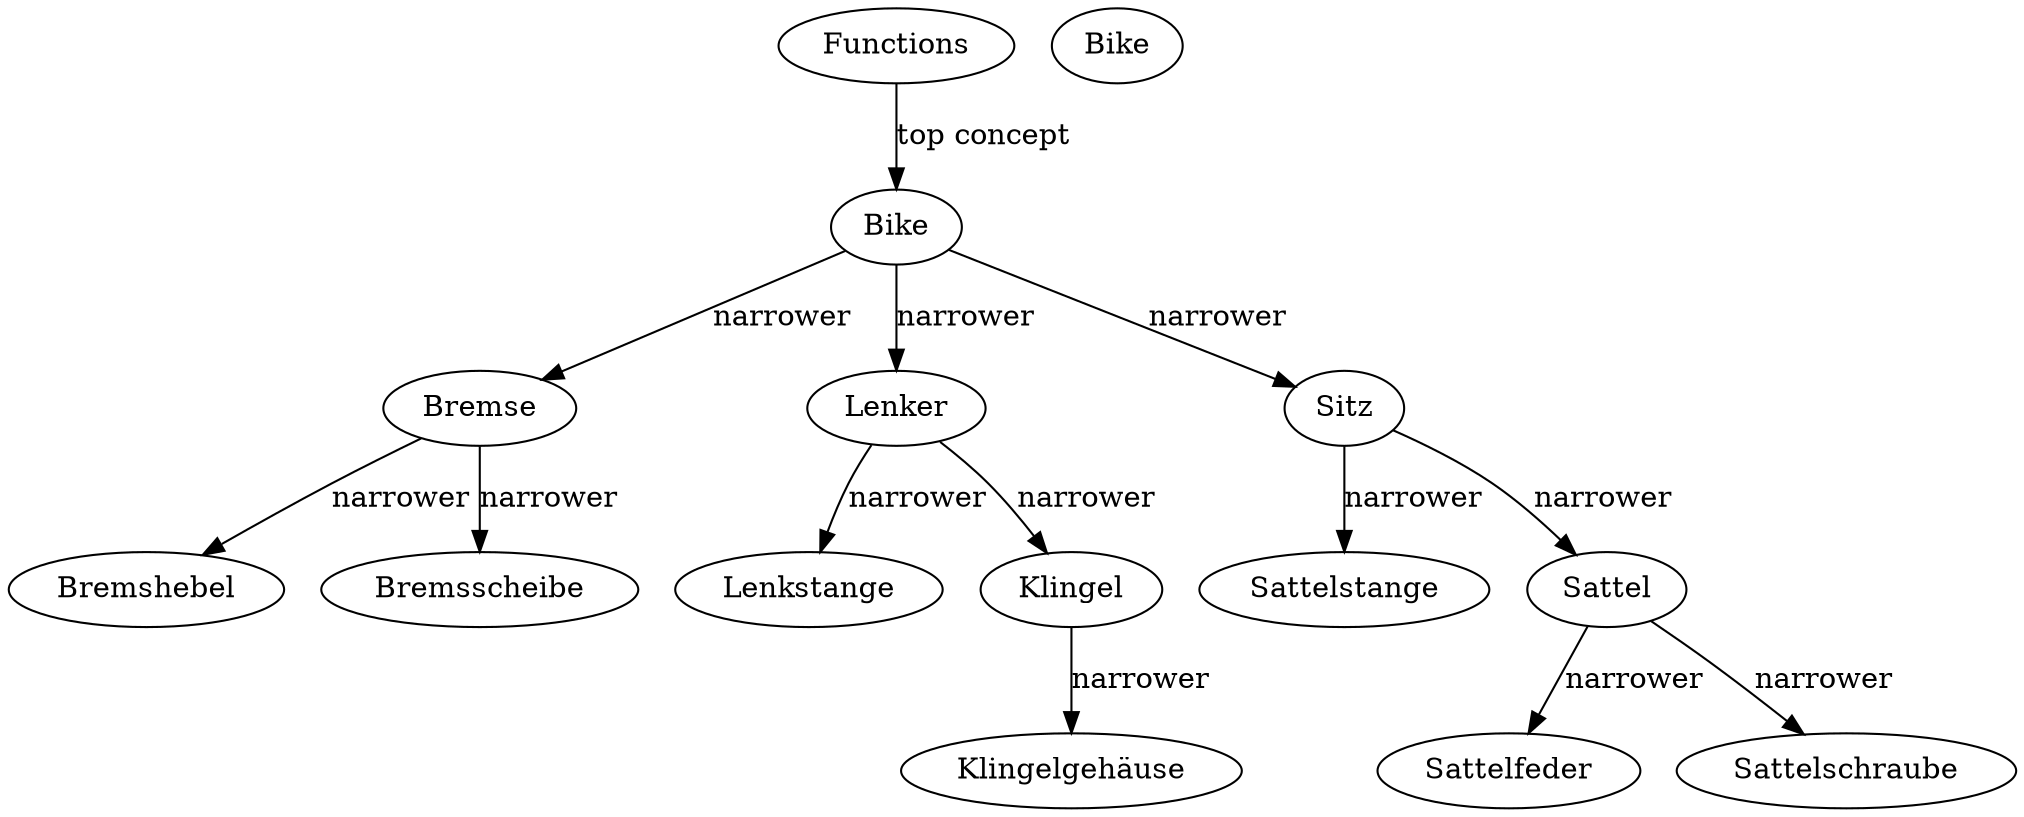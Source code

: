 digraph generated_graph {
  rankdir=LRnode
  shape=plaintext

// http://www.example.org/bike#Bremshebel7
node_1 [label="Bremshebel"]

// http://www.example.org/bike#Bremsscheibe8
node_2 [label="Bremsscheibe"]

// http://www.example.org/bike#Klingelgehaeuse5
node_3 [label="Klingelgehäuse"]

// http://www.example.org/bike#Lenkstange3
node_4 [label="Lenkstange"]

// http://www.example.org/bike#Sattelfeder11
node_5 [label="Sattelfeder"]

// http://www.example.org/bike#Sattelschraube12
node_6 [label="Sattelschraube"]

// http://www.example.org/bike#Sattelstange13
node_7 [label="Sattelstange"]

// http://www.example.org/bike#Klingel4
node_8 [label="Klingel"]

// http://www.example.org/bike#Bike1
node_9 [label="Bike"]

// http://www.example.org/bike#Bremse6
node_10 [label="Bremse"]

// http://www.example.org/bike#Lenker2
node_11 [label="Lenker"]

// http://www.example.org/bike#Sattel10
node_12 [label="Sattel"]

// http://www.example.org/bike#Sitz9
node_13 [label="Sitz"]

// http://www.example.org/bike#Functions
node_14 [label="Functions"]

// http://www.example.org/bike#Bike1
node_15 [label="Bike"]

node_14 -> node_15 [label="top concept"]
node_8 -> node_3 [label="narrower"]
node_15 -> node_10 [label="narrower"]
node_15 -> node_11 [label="narrower"]
node_15 -> node_13 [label="narrower"]
node_10 -> node_1 [label="narrower"]
node_10 -> node_2 [label="narrower"]
node_11 -> node_8 [label="narrower"]
node_11 -> node_4 [label="narrower"]
node_12 -> node_5 [label="narrower"]
node_12 -> node_6 [label="narrower"]
node_13 -> node_12 [label="narrower"]
node_13 -> node_7 [label="narrower"]

}
